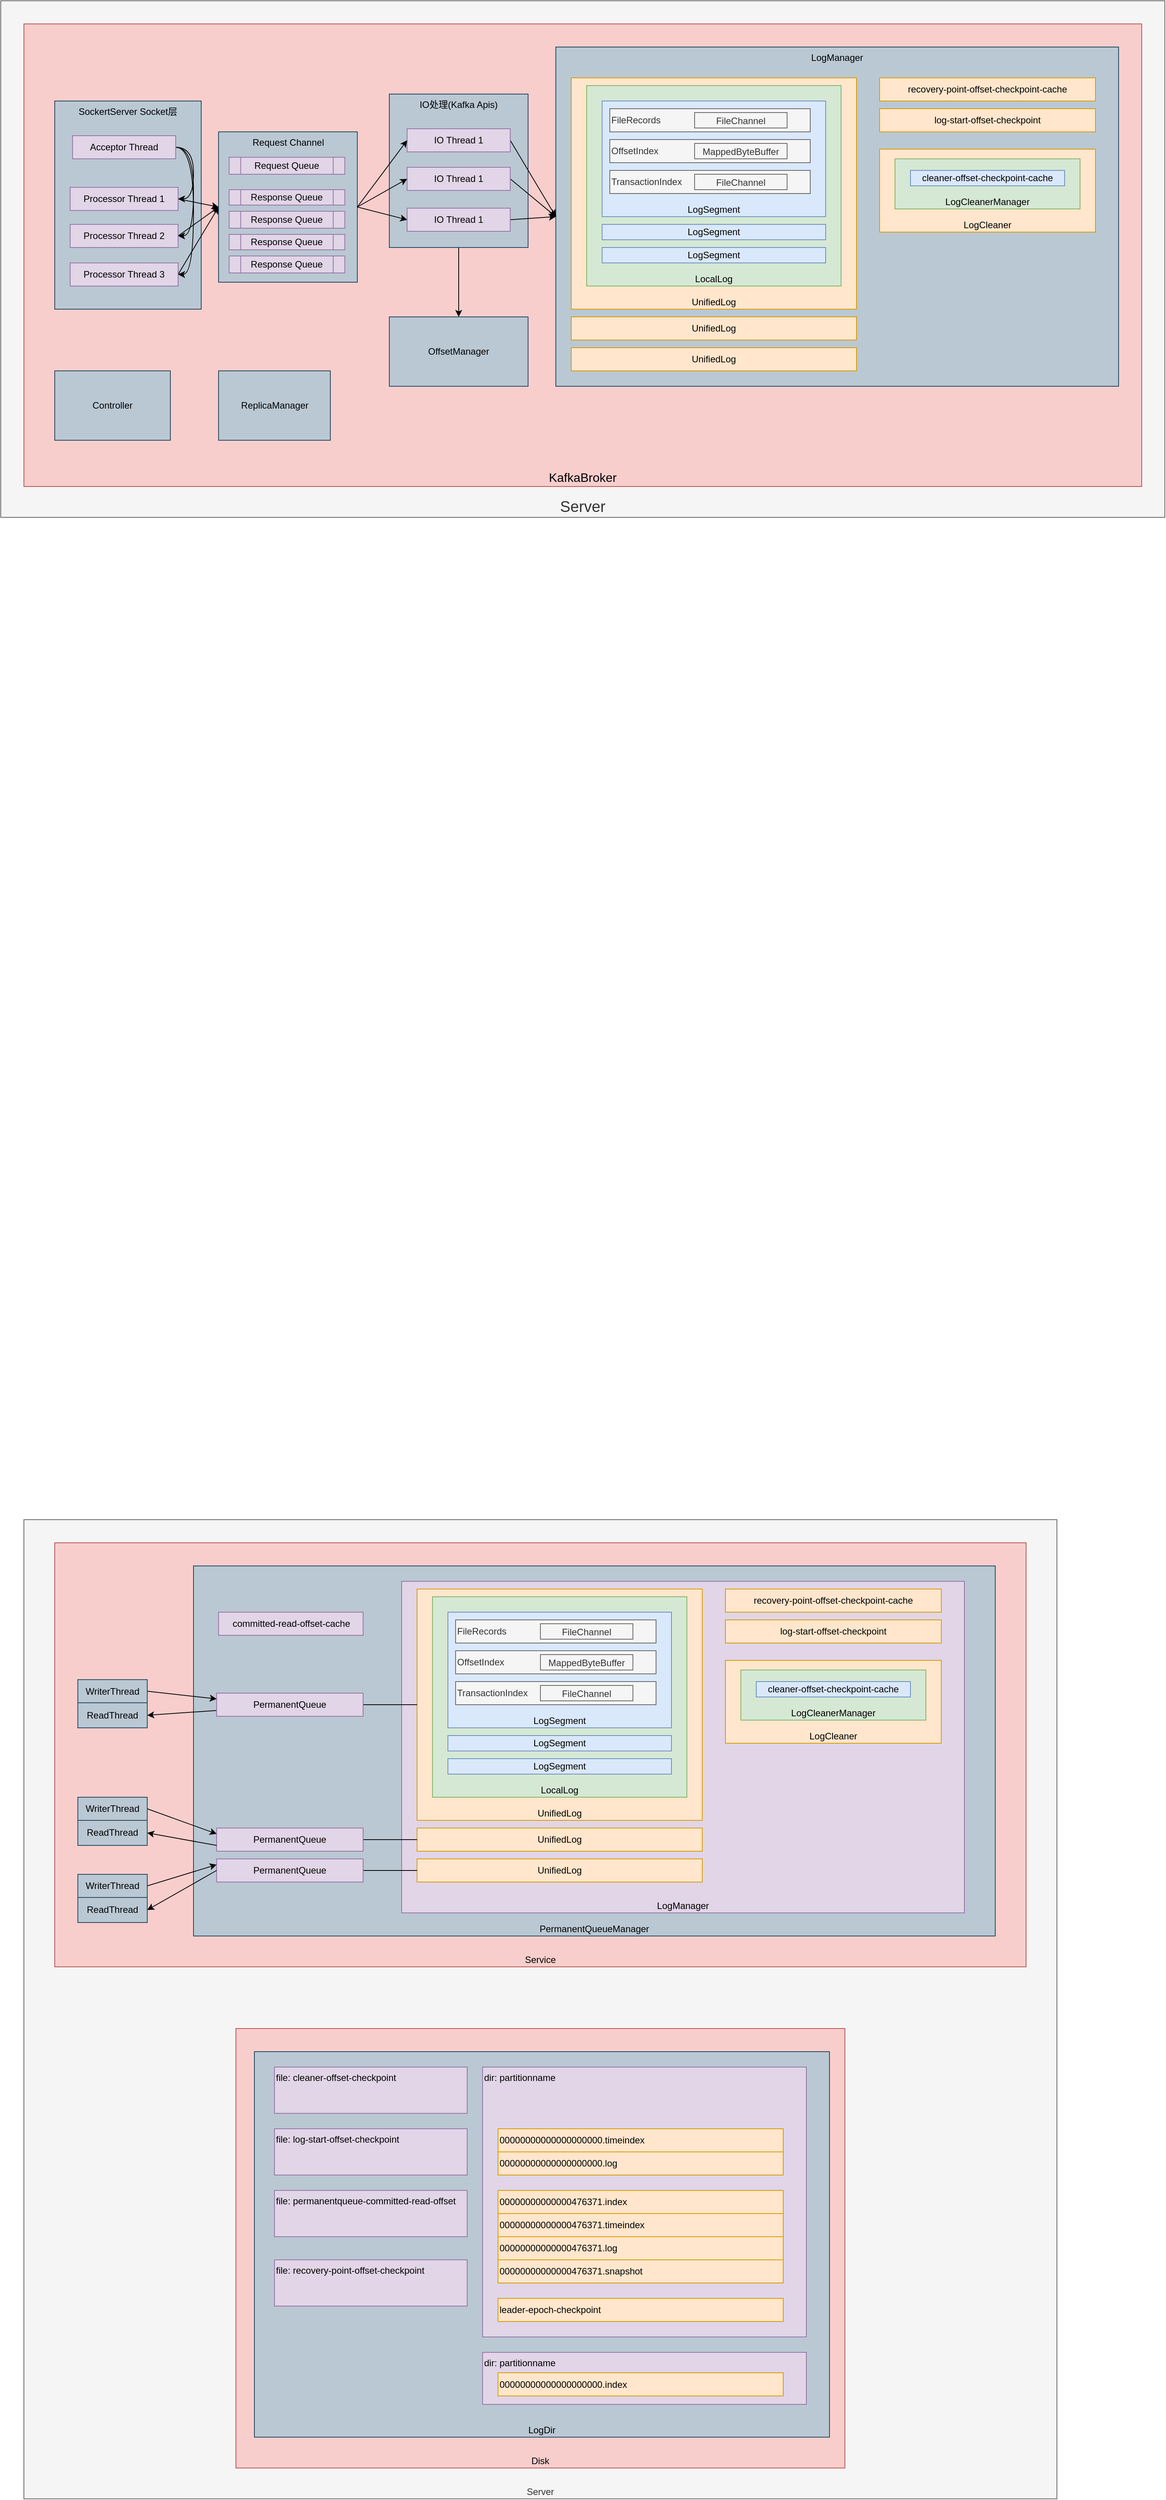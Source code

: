 <mxfile version="20.4.0" type="github">
  <diagram id="ikEMQ3taQZnn_D-MTjAt" name="第 1 页">
    <mxGraphModel dx="2655" dy="3393" grid="1" gridSize="10" guides="1" tooltips="1" connect="1" arrows="1" fold="1" page="1" pageScale="1" pageWidth="827" pageHeight="1169" math="0" shadow="0">
      <root>
        <mxCell id="0" />
        <mxCell id="1" parent="0" />
        <mxCell id="W9ZC-a-q59-rkaMblsp5-1" value="Server" style="rounded=0;whiteSpace=wrap;html=1;verticalAlign=bottom;fillColor=#f5f5f5;fontColor=#333333;strokeColor=#666666;" vertex="1" parent="1">
          <mxGeometry x="-240" y="50" width="1340" height="1270" as="geometry" />
        </mxCell>
        <mxCell id="W9ZC-a-q59-rkaMblsp5-2" value="Service" style="rounded=0;whiteSpace=wrap;html=1;verticalAlign=bottom;fillColor=#f8cecc;strokeColor=#b85450;" vertex="1" parent="1">
          <mxGeometry x="-200" y="80" width="1260" height="550" as="geometry" />
        </mxCell>
        <mxCell id="W9ZC-a-q59-rkaMblsp5-23" value="PermanentQueueManager" style="rounded=0;whiteSpace=wrap;html=1;verticalAlign=bottom;fillColor=#bac8d3;strokeColor=#23445d;" vertex="1" parent="1">
          <mxGeometry x="-20" y="110" width="1040" height="480" as="geometry" />
        </mxCell>
        <mxCell id="W9ZC-a-q59-rkaMblsp5-3" value="LogManager" style="rounded=0;whiteSpace=wrap;html=1;verticalAlign=bottom;fillColor=#e1d5e7;strokeColor=#9673a6;" vertex="1" parent="1">
          <mxGeometry x="250" y="130" width="730" height="430" as="geometry" />
        </mxCell>
        <mxCell id="W9ZC-a-q59-rkaMblsp5-5" value="UnifiedLog" style="rounded=0;whiteSpace=wrap;html=1;verticalAlign=bottom;fillColor=#ffe6cc;strokeColor=#d79b00;" vertex="1" parent="1">
          <mxGeometry x="270" y="140" width="370" height="300" as="geometry" />
        </mxCell>
        <mxCell id="W9ZC-a-q59-rkaMblsp5-6" value="UnifiedLog" style="rounded=0;whiteSpace=wrap;html=1;verticalAlign=middle;fillColor=#ffe6cc;strokeColor=#d79b00;" vertex="1" parent="1">
          <mxGeometry x="270" y="450" width="370" height="30" as="geometry" />
        </mxCell>
        <mxCell id="W9ZC-a-q59-rkaMblsp5-7" value="UnifiedLog" style="rounded=0;whiteSpace=wrap;html=1;verticalAlign=middle;fillColor=#ffe6cc;strokeColor=#d79b00;" vertex="1" parent="1">
          <mxGeometry x="270" y="490" width="370" height="30" as="geometry" />
        </mxCell>
        <mxCell id="W9ZC-a-q59-rkaMblsp5-8" value="LocalLog" style="rounded=0;whiteSpace=wrap;html=1;verticalAlign=bottom;fillColor=#d5e8d4;strokeColor=#82b366;" vertex="1" parent="1">
          <mxGeometry x="290" y="150" width="330" height="260" as="geometry" />
        </mxCell>
        <mxCell id="W9ZC-a-q59-rkaMblsp5-9" value="LogSegment" style="rounded=0;whiteSpace=wrap;html=1;verticalAlign=bottom;fillColor=#dae8fc;strokeColor=#6c8ebf;" vertex="1" parent="1">
          <mxGeometry x="310" y="170" width="290" height="150" as="geometry" />
        </mxCell>
        <mxCell id="W9ZC-a-q59-rkaMblsp5-10" value="LogSegment" style="rounded=0;whiteSpace=wrap;html=1;verticalAlign=middle;fillColor=#dae8fc;strokeColor=#6c8ebf;" vertex="1" parent="1">
          <mxGeometry x="310" y="330" width="290" height="20" as="geometry" />
        </mxCell>
        <mxCell id="W9ZC-a-q59-rkaMblsp5-11" value="FileRecords" style="rounded=0;whiteSpace=wrap;html=1;verticalAlign=middle;align=left;fillColor=#f5f5f5;fontColor=#333333;strokeColor=#666666;" vertex="1" parent="1">
          <mxGeometry x="320" y="180" width="260" height="30" as="geometry" />
        </mxCell>
        <mxCell id="W9ZC-a-q59-rkaMblsp5-12" value="FileChannel" style="rounded=0;whiteSpace=wrap;html=1;verticalAlign=bottom;fillColor=#f5f5f5;fontColor=#333333;strokeColor=#666666;" vertex="1" parent="1">
          <mxGeometry x="430" y="185" width="120" height="20" as="geometry" />
        </mxCell>
        <mxCell id="W9ZC-a-q59-rkaMblsp5-13" value="OffsetIndex" style="rounded=0;whiteSpace=wrap;html=1;verticalAlign=middle;align=left;fillColor=#f5f5f5;fontColor=#333333;strokeColor=#666666;" vertex="1" parent="1">
          <mxGeometry x="320" y="220" width="260" height="30" as="geometry" />
        </mxCell>
        <mxCell id="W9ZC-a-q59-rkaMblsp5-14" value="MappedByteBuffer" style="rounded=0;whiteSpace=wrap;html=1;verticalAlign=bottom;fillColor=#f5f5f5;fontColor=#333333;strokeColor=#666666;" vertex="1" parent="1">
          <mxGeometry x="430" y="225" width="120" height="20" as="geometry" />
        </mxCell>
        <mxCell id="W9ZC-a-q59-rkaMblsp5-15" value="TransactionIndex" style="rounded=0;whiteSpace=wrap;html=1;verticalAlign=middle;align=left;fillColor=#f5f5f5;fontColor=#333333;strokeColor=#666666;" vertex="1" parent="1">
          <mxGeometry x="320" y="260" width="260" height="30" as="geometry" />
        </mxCell>
        <mxCell id="W9ZC-a-q59-rkaMblsp5-16" value="FileChannel" style="rounded=0;whiteSpace=wrap;html=1;verticalAlign=bottom;fillColor=#f5f5f5;fontColor=#333333;strokeColor=#666666;" vertex="1" parent="1">
          <mxGeometry x="430" y="265" width="120" height="20" as="geometry" />
        </mxCell>
        <mxCell id="W9ZC-a-q59-rkaMblsp5-17" value="LogSegment" style="rounded=0;whiteSpace=wrap;html=1;verticalAlign=middle;fillColor=#dae8fc;strokeColor=#6c8ebf;" vertex="1" parent="1">
          <mxGeometry x="310" y="360" width="290" height="20" as="geometry" />
        </mxCell>
        <mxCell id="W9ZC-a-q59-rkaMblsp5-18" value="recovery-point-offset-checkpoint-cache" style="rounded=0;whiteSpace=wrap;html=1;verticalAlign=middle;fillColor=#ffe6cc;strokeColor=#d79b00;" vertex="1" parent="1">
          <mxGeometry x="670" y="140" width="280" height="30" as="geometry" />
        </mxCell>
        <mxCell id="W9ZC-a-q59-rkaMblsp5-19" value="log-start-offset-checkpoint" style="rounded=0;whiteSpace=wrap;html=1;verticalAlign=middle;fillColor=#ffe6cc;strokeColor=#d79b00;" vertex="1" parent="1">
          <mxGeometry x="670" y="180" width="280" height="30" as="geometry" />
        </mxCell>
        <mxCell id="W9ZC-a-q59-rkaMblsp5-20" value="LogCleaner" style="rounded=0;whiteSpace=wrap;html=1;verticalAlign=bottom;fillColor=#ffe6cc;strokeColor=#d79b00;" vertex="1" parent="1">
          <mxGeometry x="670" y="232.5" width="280" height="107.5" as="geometry" />
        </mxCell>
        <mxCell id="W9ZC-a-q59-rkaMblsp5-21" value="LogCleanerManager" style="rounded=0;whiteSpace=wrap;html=1;verticalAlign=bottom;fillColor=#d5e8d4;strokeColor=#82b366;" vertex="1" parent="1">
          <mxGeometry x="690" y="245" width="240" height="65" as="geometry" />
        </mxCell>
        <mxCell id="W9ZC-a-q59-rkaMblsp5-22" value="cleaner-offset-checkpoint-cache" style="rounded=0;whiteSpace=wrap;html=1;verticalAlign=middle;fillColor=#dae8fc;strokeColor=#6c8ebf;" vertex="1" parent="1">
          <mxGeometry x="710" y="260" width="200" height="20" as="geometry" />
        </mxCell>
        <mxCell id="W9ZC-a-q59-rkaMblsp5-24" value="" style="rounded=0;orthogonalLoop=1;jettySize=auto;html=1;fontColor=#000000;entryX=0;entryY=0.5;entryDx=0;entryDy=0;endArrow=none;endFill=0;exitX=1;exitY=0.5;exitDx=0;exitDy=0;" edge="1" parent="1" source="W9ZC-a-q59-rkaMblsp5-25" target="W9ZC-a-q59-rkaMblsp5-5">
          <mxGeometry relative="1" as="geometry" />
        </mxCell>
        <mxCell id="W9ZC-a-q59-rkaMblsp5-34" style="edgeStyle=none;rounded=0;orthogonalLoop=1;jettySize=auto;html=1;exitX=0;exitY=0.75;exitDx=0;exitDy=0;entryX=1;entryY=0.5;entryDx=0;entryDy=0;" edge="1" parent="1" source="W9ZC-a-q59-rkaMblsp5-25" target="W9ZC-a-q59-rkaMblsp5-31">
          <mxGeometry relative="1" as="geometry" />
        </mxCell>
        <mxCell id="W9ZC-a-q59-rkaMblsp5-25" value="PermanentQueue" style="rounded=0;whiteSpace=wrap;html=1;verticalAlign=middle;fillColor=#e1d5e7;strokeColor=#9673a6;" vertex="1" parent="1">
          <mxGeometry x="10" y="275" width="190" height="30" as="geometry" />
        </mxCell>
        <mxCell id="W9ZC-a-q59-rkaMblsp5-26" value="committed-read-offset-cache" style="rounded=0;whiteSpace=wrap;html=1;verticalAlign=middle;fillColor=#e1d5e7;strokeColor=#9673a6;" vertex="1" parent="1">
          <mxGeometry x="12.5" y="170" width="187.5" height="30" as="geometry" />
        </mxCell>
        <mxCell id="W9ZC-a-q59-rkaMblsp5-27" value="" style="rounded=0;orthogonalLoop=1;jettySize=auto;html=1;fontColor=#000000;entryX=0;entryY=0.5;entryDx=0;entryDy=0;exitX=1;exitY=0.5;exitDx=0;exitDy=0;endArrow=none;endFill=0;" edge="1" parent="1" source="W9ZC-a-q59-rkaMblsp5-28" target="W9ZC-a-q59-rkaMblsp5-6">
          <mxGeometry relative="1" as="geometry" />
        </mxCell>
        <mxCell id="W9ZC-a-q59-rkaMblsp5-28" value="PermanentQueue" style="rounded=0;whiteSpace=wrap;html=1;verticalAlign=middle;fillColor=#e1d5e7;strokeColor=#9673a6;" vertex="1" parent="1">
          <mxGeometry x="10" y="450" width="190" height="30" as="geometry" />
        </mxCell>
        <mxCell id="W9ZC-a-q59-rkaMblsp5-29" value="" style="rounded=0;orthogonalLoop=1;jettySize=auto;html=1;fontColor=#000000;entryX=0;entryY=0.5;entryDx=0;entryDy=0;exitX=1;exitY=0.5;exitDx=0;exitDy=0;endArrow=none;endFill=0;" edge="1" parent="1" source="W9ZC-a-q59-rkaMblsp5-30" target="W9ZC-a-q59-rkaMblsp5-7">
          <mxGeometry relative="1" as="geometry" />
        </mxCell>
        <mxCell id="W9ZC-a-q59-rkaMblsp5-30" value="PermanentQueue" style="rounded=0;whiteSpace=wrap;html=1;verticalAlign=middle;fillColor=#e1d5e7;strokeColor=#9673a6;" vertex="1" parent="1">
          <mxGeometry x="10" y="490" width="190" height="30" as="geometry" />
        </mxCell>
        <mxCell id="W9ZC-a-q59-rkaMblsp5-31" value="ReadThread" style="rounded=0;whiteSpace=wrap;html=1;verticalAlign=middle;fillColor=#bac8d3;strokeColor=#23445d;" vertex="1" parent="1">
          <mxGeometry x="-170" y="287.5" width="90" height="32.5" as="geometry" />
        </mxCell>
        <mxCell id="W9ZC-a-q59-rkaMblsp5-33" style="rounded=0;orthogonalLoop=1;jettySize=auto;html=1;exitX=1;exitY=0.5;exitDx=0;exitDy=0;entryX=0;entryY=0.25;entryDx=0;entryDy=0;" edge="1" parent="1" source="W9ZC-a-q59-rkaMblsp5-32" target="W9ZC-a-q59-rkaMblsp5-25">
          <mxGeometry relative="1" as="geometry" />
        </mxCell>
        <mxCell id="W9ZC-a-q59-rkaMblsp5-32" value="WriterThread" style="rounded=0;whiteSpace=wrap;html=1;verticalAlign=middle;fillColor=#bac8d3;strokeColor=#23445d;" vertex="1" parent="1">
          <mxGeometry x="-170" y="257.5" width="90" height="30" as="geometry" />
        </mxCell>
        <mxCell id="W9ZC-a-q59-rkaMblsp5-35" style="edgeStyle=none;rounded=0;orthogonalLoop=1;jettySize=auto;html=1;exitX=0;exitY=0.75;exitDx=0;exitDy=0;entryX=1;entryY=0.5;entryDx=0;entryDy=0;" edge="1" parent="1" target="W9ZC-a-q59-rkaMblsp5-36" source="W9ZC-a-q59-rkaMblsp5-28">
          <mxGeometry relative="1" as="geometry">
            <mxPoint x="10" y="447.5" as="sourcePoint" />
          </mxGeometry>
        </mxCell>
        <mxCell id="W9ZC-a-q59-rkaMblsp5-36" value="ReadThread" style="rounded=0;whiteSpace=wrap;html=1;verticalAlign=middle;fillColor=#bac8d3;strokeColor=#23445d;" vertex="1" parent="1">
          <mxGeometry x="-170" y="440" width="90" height="32.5" as="geometry" />
        </mxCell>
        <mxCell id="W9ZC-a-q59-rkaMblsp5-37" style="rounded=0;orthogonalLoop=1;jettySize=auto;html=1;exitX=1;exitY=0.5;exitDx=0;exitDy=0;entryX=0;entryY=0.25;entryDx=0;entryDy=0;" edge="1" parent="1" source="W9ZC-a-q59-rkaMblsp5-38" target="W9ZC-a-q59-rkaMblsp5-28">
          <mxGeometry relative="1" as="geometry">
            <mxPoint x="10" y="432.5" as="targetPoint" />
          </mxGeometry>
        </mxCell>
        <mxCell id="W9ZC-a-q59-rkaMblsp5-38" value="WriterThread" style="rounded=0;whiteSpace=wrap;html=1;verticalAlign=middle;fillColor=#bac8d3;strokeColor=#23445d;" vertex="1" parent="1">
          <mxGeometry x="-170" y="410" width="90" height="30" as="geometry" />
        </mxCell>
        <mxCell id="W9ZC-a-q59-rkaMblsp5-39" style="edgeStyle=none;rounded=0;orthogonalLoop=1;jettySize=auto;html=1;exitX=0;exitY=0.5;exitDx=0;exitDy=0;entryX=1;entryY=0.5;entryDx=0;entryDy=0;" edge="1" parent="1" target="W9ZC-a-q59-rkaMblsp5-40" source="W9ZC-a-q59-rkaMblsp5-30">
          <mxGeometry relative="1" as="geometry">
            <mxPoint x="10" y="572.5" as="sourcePoint" />
          </mxGeometry>
        </mxCell>
        <mxCell id="W9ZC-a-q59-rkaMblsp5-40" value="ReadThread" style="rounded=0;whiteSpace=wrap;html=1;verticalAlign=middle;fillColor=#bac8d3;strokeColor=#23445d;" vertex="1" parent="1">
          <mxGeometry x="-170" y="540" width="90" height="32.5" as="geometry" />
        </mxCell>
        <mxCell id="W9ZC-a-q59-rkaMblsp5-41" style="rounded=0;orthogonalLoop=1;jettySize=auto;html=1;exitX=1;exitY=0.5;exitDx=0;exitDy=0;entryX=0;entryY=0.25;entryDx=0;entryDy=0;" edge="1" parent="1" source="W9ZC-a-q59-rkaMblsp5-42" target="W9ZC-a-q59-rkaMblsp5-30">
          <mxGeometry relative="1" as="geometry">
            <mxPoint x="10" y="557.5" as="targetPoint" />
          </mxGeometry>
        </mxCell>
        <mxCell id="W9ZC-a-q59-rkaMblsp5-42" value="WriterThread" style="rounded=0;whiteSpace=wrap;html=1;verticalAlign=middle;fillColor=#bac8d3;strokeColor=#23445d;" vertex="1" parent="1">
          <mxGeometry x="-170" y="510" width="90" height="30" as="geometry" />
        </mxCell>
        <mxCell id="W9ZC-a-q59-rkaMblsp5-43" value="Disk" style="rounded=0;whiteSpace=wrap;html=1;verticalAlign=bottom;fillColor=#f8cecc;strokeColor=#b85450;" vertex="1" parent="1">
          <mxGeometry x="35" y="710" width="790" height="570" as="geometry" />
        </mxCell>
        <mxCell id="W9ZC-a-q59-rkaMblsp5-44" value="LogDir" style="rounded=0;whiteSpace=wrap;html=1;verticalAlign=bottom;fillColor=#bac8d3;strokeColor=#23445d;" vertex="1" parent="1">
          <mxGeometry x="59" y="740" width="746" height="500" as="geometry" />
        </mxCell>
        <mxCell id="W9ZC-a-q59-rkaMblsp5-45" value="file: cleaner-offset-checkpoint" style="rounded=0;whiteSpace=wrap;html=1;verticalAlign=top;fillColor=#e1d5e7;strokeColor=#9673a6;align=left;" vertex="1" parent="1">
          <mxGeometry x="85" y="760" width="250" height="60" as="geometry" />
        </mxCell>
        <mxCell id="W9ZC-a-q59-rkaMblsp5-46" value="file: log-start-offset-checkpoint" style="rounded=0;whiteSpace=wrap;html=1;verticalAlign=top;fillColor=#e1d5e7;strokeColor=#9673a6;align=left;" vertex="1" parent="1">
          <mxGeometry x="85" y="840" width="250" height="60" as="geometry" />
        </mxCell>
        <mxCell id="W9ZC-a-q59-rkaMblsp5-47" value="file: permanentqueue-committed-read-offset" style="rounded=0;whiteSpace=wrap;html=1;verticalAlign=top;fillColor=#e1d5e7;strokeColor=#9673a6;align=left;" vertex="1" parent="1">
          <mxGeometry x="85" y="920" width="250" height="60" as="geometry" />
        </mxCell>
        <mxCell id="W9ZC-a-q59-rkaMblsp5-48" value="file: recovery-point-offset-checkpoint" style="rounded=0;whiteSpace=wrap;html=1;verticalAlign=top;fillColor=#e1d5e7;strokeColor=#9673a6;align=left;" vertex="1" parent="1">
          <mxGeometry x="85" y="1010" width="250" height="60" as="geometry" />
        </mxCell>
        <mxCell id="W9ZC-a-q59-rkaMblsp5-49" value="dir: partitionname" style="rounded=0;whiteSpace=wrap;html=1;verticalAlign=top;fillColor=#e1d5e7;strokeColor=#9673a6;align=left;" vertex="1" parent="1">
          <mxGeometry x="355" y="760" width="420" height="350" as="geometry" />
        </mxCell>
        <mxCell id="W9ZC-a-q59-rkaMblsp5-51" value="00000000000000000000.timeindex" style="rounded=0;whiteSpace=wrap;html=1;verticalAlign=middle;fillColor=#ffe6cc;strokeColor=#d79b00;align=left;" vertex="1" parent="1">
          <mxGeometry x="375" y="840" width="370" height="30" as="geometry" />
        </mxCell>
        <mxCell id="W9ZC-a-q59-rkaMblsp5-52" value="00000000000000000000.log" style="rounded=0;whiteSpace=wrap;html=1;verticalAlign=middle;fillColor=#ffe6cc;strokeColor=#d79b00;align=left;" vertex="1" parent="1">
          <mxGeometry x="375" y="870" width="370" height="30" as="geometry" />
        </mxCell>
        <mxCell id="W9ZC-a-q59-rkaMblsp5-53" value="00000000000000476371.index" style="rounded=0;whiteSpace=wrap;html=1;verticalAlign=middle;fillColor=#ffe6cc;strokeColor=#d79b00;align=left;" vertex="1" parent="1">
          <mxGeometry x="375" y="920" width="370" height="30" as="geometry" />
        </mxCell>
        <mxCell id="W9ZC-a-q59-rkaMblsp5-54" value="00000000000000476371.timeindex" style="rounded=0;whiteSpace=wrap;html=1;verticalAlign=middle;fillColor=#ffe6cc;strokeColor=#d79b00;align=left;" vertex="1" parent="1">
          <mxGeometry x="375" y="950" width="370" height="30" as="geometry" />
        </mxCell>
        <mxCell id="W9ZC-a-q59-rkaMblsp5-55" value="00000000000000476371.log" style="rounded=0;whiteSpace=wrap;html=1;verticalAlign=middle;fillColor=#ffe6cc;strokeColor=#d79b00;align=left;" vertex="1" parent="1">
          <mxGeometry x="375" y="980" width="370" height="30" as="geometry" />
        </mxCell>
        <mxCell id="W9ZC-a-q59-rkaMblsp5-56" value="00000000000000476371.snapshot" style="rounded=0;whiteSpace=wrap;html=1;verticalAlign=middle;fillColor=#ffe6cc;strokeColor=#d79b00;align=left;" vertex="1" parent="1">
          <mxGeometry x="375" y="1010" width="370" height="30" as="geometry" />
        </mxCell>
        <mxCell id="W9ZC-a-q59-rkaMblsp5-57" value="dir: partitionname" style="rounded=0;whiteSpace=wrap;html=1;verticalAlign=top;fillColor=#e1d5e7;strokeColor=#9673a6;align=left;" vertex="1" parent="1">
          <mxGeometry x="355" y="1130" width="420" height="67.5" as="geometry" />
        </mxCell>
        <mxCell id="W9ZC-a-q59-rkaMblsp5-50" value="00000000000000000000.index" style="rounded=0;whiteSpace=wrap;html=1;verticalAlign=middle;fillColor=#ffe6cc;strokeColor=#d79b00;align=left;" vertex="1" parent="1">
          <mxGeometry x="375" y="1156.5" width="370" height="30" as="geometry" />
        </mxCell>
        <mxCell id="W9ZC-a-q59-rkaMblsp5-58" value="leader-epoch-checkpoint" style="rounded=0;whiteSpace=wrap;html=1;verticalAlign=middle;fillColor=#ffe6cc;strokeColor=#d79b00;align=left;" vertex="1" parent="1">
          <mxGeometry x="375" y="1060" width="370" height="30" as="geometry" />
        </mxCell>
        <mxCell id="W9ZC-a-q59-rkaMblsp5-59" value="Server" style="rounded=0;whiteSpace=wrap;html=1;verticalAlign=bottom;fillColor=#f5f5f5;fontColor=#333333;strokeColor=#666666;fontSize=20;" vertex="1" parent="1">
          <mxGeometry x="-270" y="-1920" width="1510" height="670" as="geometry" />
        </mxCell>
        <mxCell id="W9ZC-a-q59-rkaMblsp5-60" value="KafkaBroker" style="rounded=0;whiteSpace=wrap;html=1;verticalAlign=bottom;fillColor=#f8cecc;strokeColor=#b85450;fontSize=16;" vertex="1" parent="1">
          <mxGeometry x="-240" y="-1890" width="1450" height="600" as="geometry" />
        </mxCell>
        <mxCell id="W9ZC-a-q59-rkaMblsp5-62" value="LogManager" style="rounded=0;whiteSpace=wrap;html=1;verticalAlign=top;fillColor=#bac8d3;strokeColor=#23445d;" vertex="1" parent="1">
          <mxGeometry x="450" y="-1860" width="730" height="440" as="geometry" />
        </mxCell>
        <mxCell id="W9ZC-a-q59-rkaMblsp5-63" value="UnifiedLog" style="rounded=0;whiteSpace=wrap;html=1;verticalAlign=bottom;fillColor=#ffe6cc;strokeColor=#d79b00;" vertex="1" parent="1">
          <mxGeometry x="470" y="-1820" width="370" height="300" as="geometry" />
        </mxCell>
        <mxCell id="W9ZC-a-q59-rkaMblsp5-64" value="UnifiedLog" style="rounded=0;whiteSpace=wrap;html=1;verticalAlign=middle;fillColor=#ffe6cc;strokeColor=#d79b00;" vertex="1" parent="1">
          <mxGeometry x="470" y="-1510" width="370" height="30" as="geometry" />
        </mxCell>
        <mxCell id="W9ZC-a-q59-rkaMblsp5-65" value="UnifiedLog" style="rounded=0;whiteSpace=wrap;html=1;verticalAlign=middle;fillColor=#ffe6cc;strokeColor=#d79b00;" vertex="1" parent="1">
          <mxGeometry x="470" y="-1470" width="370" height="30" as="geometry" />
        </mxCell>
        <mxCell id="W9ZC-a-q59-rkaMblsp5-66" value="LocalLog" style="rounded=0;whiteSpace=wrap;html=1;verticalAlign=bottom;fillColor=#d5e8d4;strokeColor=#82b366;" vertex="1" parent="1">
          <mxGeometry x="490" y="-1810" width="330" height="260" as="geometry" />
        </mxCell>
        <mxCell id="W9ZC-a-q59-rkaMblsp5-67" value="LogSegment" style="rounded=0;whiteSpace=wrap;html=1;verticalAlign=bottom;fillColor=#dae8fc;strokeColor=#6c8ebf;" vertex="1" parent="1">
          <mxGeometry x="510" y="-1790" width="290" height="150" as="geometry" />
        </mxCell>
        <mxCell id="W9ZC-a-q59-rkaMblsp5-68" value="LogSegment" style="rounded=0;whiteSpace=wrap;html=1;verticalAlign=middle;fillColor=#dae8fc;strokeColor=#6c8ebf;" vertex="1" parent="1">
          <mxGeometry x="510" y="-1630" width="290" height="20" as="geometry" />
        </mxCell>
        <mxCell id="W9ZC-a-q59-rkaMblsp5-69" value="FileRecords" style="rounded=0;whiteSpace=wrap;html=1;verticalAlign=middle;align=left;fillColor=#f5f5f5;fontColor=#333333;strokeColor=#666666;" vertex="1" parent="1">
          <mxGeometry x="520" y="-1780" width="260" height="30" as="geometry" />
        </mxCell>
        <mxCell id="W9ZC-a-q59-rkaMblsp5-70" value="FileChannel" style="rounded=0;whiteSpace=wrap;html=1;verticalAlign=bottom;fillColor=#f5f5f5;fontColor=#333333;strokeColor=#666666;" vertex="1" parent="1">
          <mxGeometry x="630" y="-1775" width="120" height="20" as="geometry" />
        </mxCell>
        <mxCell id="W9ZC-a-q59-rkaMblsp5-71" value="OffsetIndex" style="rounded=0;whiteSpace=wrap;html=1;verticalAlign=middle;align=left;fillColor=#f5f5f5;fontColor=#333333;strokeColor=#666666;" vertex="1" parent="1">
          <mxGeometry x="520" y="-1740" width="260" height="30" as="geometry" />
        </mxCell>
        <mxCell id="W9ZC-a-q59-rkaMblsp5-72" value="MappedByteBuffer" style="rounded=0;whiteSpace=wrap;html=1;verticalAlign=bottom;fillColor=#f5f5f5;fontColor=#333333;strokeColor=#666666;" vertex="1" parent="1">
          <mxGeometry x="630" y="-1735" width="120" height="20" as="geometry" />
        </mxCell>
        <mxCell id="W9ZC-a-q59-rkaMblsp5-73" value="TransactionIndex" style="rounded=0;whiteSpace=wrap;html=1;verticalAlign=middle;align=left;fillColor=#f5f5f5;fontColor=#333333;strokeColor=#666666;" vertex="1" parent="1">
          <mxGeometry x="520" y="-1700" width="260" height="30" as="geometry" />
        </mxCell>
        <mxCell id="W9ZC-a-q59-rkaMblsp5-74" value="FileChannel" style="rounded=0;whiteSpace=wrap;html=1;verticalAlign=bottom;fillColor=#f5f5f5;fontColor=#333333;strokeColor=#666666;" vertex="1" parent="1">
          <mxGeometry x="630" y="-1695" width="120" height="20" as="geometry" />
        </mxCell>
        <mxCell id="W9ZC-a-q59-rkaMblsp5-75" value="LogSegment" style="rounded=0;whiteSpace=wrap;html=1;verticalAlign=middle;fillColor=#dae8fc;strokeColor=#6c8ebf;" vertex="1" parent="1">
          <mxGeometry x="510" y="-1600" width="290" height="20" as="geometry" />
        </mxCell>
        <mxCell id="W9ZC-a-q59-rkaMblsp5-76" value="recovery-point-offset-checkpoint-cache" style="rounded=0;whiteSpace=wrap;html=1;verticalAlign=middle;fillColor=#ffe6cc;strokeColor=#d79b00;" vertex="1" parent="1">
          <mxGeometry x="870" y="-1820" width="280" height="30" as="geometry" />
        </mxCell>
        <mxCell id="W9ZC-a-q59-rkaMblsp5-77" value="log-start-offset-checkpoint" style="rounded=0;whiteSpace=wrap;html=1;verticalAlign=middle;fillColor=#ffe6cc;strokeColor=#d79b00;" vertex="1" parent="1">
          <mxGeometry x="870" y="-1780" width="280" height="30" as="geometry" />
        </mxCell>
        <mxCell id="W9ZC-a-q59-rkaMblsp5-78" value="LogCleaner" style="rounded=0;whiteSpace=wrap;html=1;verticalAlign=bottom;fillColor=#ffe6cc;strokeColor=#d79b00;" vertex="1" parent="1">
          <mxGeometry x="870" y="-1727.5" width="280" height="107.5" as="geometry" />
        </mxCell>
        <mxCell id="W9ZC-a-q59-rkaMblsp5-79" value="LogCleanerManager" style="rounded=0;whiteSpace=wrap;html=1;verticalAlign=bottom;fillColor=#d5e8d4;strokeColor=#82b366;" vertex="1" parent="1">
          <mxGeometry x="890" y="-1715" width="240" height="65" as="geometry" />
        </mxCell>
        <mxCell id="W9ZC-a-q59-rkaMblsp5-80" value="cleaner-offset-checkpoint-cache" style="rounded=0;whiteSpace=wrap;html=1;verticalAlign=middle;fillColor=#dae8fc;strokeColor=#6c8ebf;" vertex="1" parent="1">
          <mxGeometry x="910" y="-1700" width="200" height="20" as="geometry" />
        </mxCell>
        <mxCell id="W9ZC-a-q59-rkaMblsp5-117" value="SockertServer Socket层" style="rounded=0;whiteSpace=wrap;html=1;verticalAlign=top;fillColor=#bac8d3;strokeColor=#23445d;" vertex="1" parent="1">
          <mxGeometry x="-200" y="-1790" width="190" height="270" as="geometry" />
        </mxCell>
        <mxCell id="W9ZC-a-q59-rkaMblsp5-127" style="edgeStyle=orthogonalEdgeStyle;rounded=0;orthogonalLoop=1;jettySize=auto;html=1;exitX=1;exitY=0.5;exitDx=0;exitDy=0;entryX=1;entryY=0.5;entryDx=0;entryDy=0;curved=1;" edge="1" parent="1" source="W9ZC-a-q59-rkaMblsp5-118" target="W9ZC-a-q59-rkaMblsp5-119">
          <mxGeometry relative="1" as="geometry" />
        </mxCell>
        <mxCell id="W9ZC-a-q59-rkaMblsp5-128" style="edgeStyle=orthogonalEdgeStyle;curved=1;rounded=0;orthogonalLoop=1;jettySize=auto;html=1;exitX=1;exitY=0.5;exitDx=0;exitDy=0;entryX=1;entryY=0.5;entryDx=0;entryDy=0;" edge="1" parent="1" source="W9ZC-a-q59-rkaMblsp5-118" target="W9ZC-a-q59-rkaMblsp5-120">
          <mxGeometry relative="1" as="geometry" />
        </mxCell>
        <mxCell id="W9ZC-a-q59-rkaMblsp5-129" style="edgeStyle=orthogonalEdgeStyle;curved=1;rounded=0;orthogonalLoop=1;jettySize=auto;html=1;exitX=1;exitY=0.5;exitDx=0;exitDy=0;entryX=1;entryY=0.5;entryDx=0;entryDy=0;" edge="1" parent="1" source="W9ZC-a-q59-rkaMblsp5-118" target="W9ZC-a-q59-rkaMblsp5-121">
          <mxGeometry relative="1" as="geometry" />
        </mxCell>
        <mxCell id="W9ZC-a-q59-rkaMblsp5-118" value="Acceptor Thread" style="rounded=0;whiteSpace=wrap;html=1;verticalAlign=middle;fillColor=#e1d5e7;strokeColor=#9673a6;" vertex="1" parent="1">
          <mxGeometry x="-176.87" y="-1745" width="133.75" height="30" as="geometry" />
        </mxCell>
        <mxCell id="W9ZC-a-q59-rkaMblsp5-130" style="rounded=0;orthogonalLoop=1;jettySize=auto;html=1;exitX=1;exitY=0.5;exitDx=0;exitDy=0;entryX=0;entryY=0.5;entryDx=0;entryDy=0;" edge="1" parent="1" source="W9ZC-a-q59-rkaMblsp5-119" target="W9ZC-a-q59-rkaMblsp5-122">
          <mxGeometry relative="1" as="geometry" />
        </mxCell>
        <mxCell id="W9ZC-a-q59-rkaMblsp5-119" value="Processor Thread 1" style="rounded=0;whiteSpace=wrap;html=1;verticalAlign=middle;fillColor=#e1d5e7;strokeColor=#9673a6;" vertex="1" parent="1">
          <mxGeometry x="-180" y="-1678" width="140" height="30" as="geometry" />
        </mxCell>
        <mxCell id="W9ZC-a-q59-rkaMblsp5-132" style="edgeStyle=none;rounded=0;orthogonalLoop=1;jettySize=auto;html=1;exitX=1;exitY=0.5;exitDx=0;exitDy=0;entryX=0;entryY=0.5;entryDx=0;entryDy=0;" edge="1" parent="1" source="W9ZC-a-q59-rkaMblsp5-120" target="W9ZC-a-q59-rkaMblsp5-122">
          <mxGeometry relative="1" as="geometry" />
        </mxCell>
        <mxCell id="W9ZC-a-q59-rkaMblsp5-120" value="Processor Thread 2" style="rounded=0;whiteSpace=wrap;html=1;verticalAlign=middle;fillColor=#e1d5e7;strokeColor=#9673a6;" vertex="1" parent="1">
          <mxGeometry x="-180" y="-1630" width="140" height="30" as="geometry" />
        </mxCell>
        <mxCell id="W9ZC-a-q59-rkaMblsp5-133" style="edgeStyle=none;rounded=0;orthogonalLoop=1;jettySize=auto;html=1;exitX=1;exitY=0.5;exitDx=0;exitDy=0;entryX=0;entryY=0.5;entryDx=0;entryDy=0;" edge="1" parent="1" source="W9ZC-a-q59-rkaMblsp5-121" target="W9ZC-a-q59-rkaMblsp5-122">
          <mxGeometry relative="1" as="geometry" />
        </mxCell>
        <mxCell id="W9ZC-a-q59-rkaMblsp5-121" value="Processor Thread 3" style="rounded=0;whiteSpace=wrap;html=1;verticalAlign=middle;fillColor=#e1d5e7;strokeColor=#9673a6;" vertex="1" parent="1">
          <mxGeometry x="-180" y="-1580" width="140" height="30" as="geometry" />
        </mxCell>
        <mxCell id="W9ZC-a-q59-rkaMblsp5-122" value="Request Channel" style="rounded=0;whiteSpace=wrap;html=1;verticalAlign=top;fillColor=#bac8d3;strokeColor=#23445d;" vertex="1" parent="1">
          <mxGeometry x="12.5" y="-1750" width="180" height="195" as="geometry" />
        </mxCell>
        <mxCell id="W9ZC-a-q59-rkaMblsp5-125" value="Request Queue" style="shape=process;whiteSpace=wrap;html=1;backgroundOutline=1;fillColor=#e1d5e7;strokeColor=#9673a6;" vertex="1" parent="1">
          <mxGeometry x="26.25" y="-1717" width="150" height="22" as="geometry" />
        </mxCell>
        <mxCell id="W9ZC-a-q59-rkaMblsp5-126" value="Response Queue" style="shape=process;whiteSpace=wrap;html=1;backgroundOutline=1;fillColor=#e1d5e7;strokeColor=#9673a6;" vertex="1" parent="1">
          <mxGeometry x="26.25" y="-1675" width="150" height="20" as="geometry" />
        </mxCell>
        <mxCell id="W9ZC-a-q59-rkaMblsp5-159" value="" style="edgeStyle=none;rounded=0;orthogonalLoop=1;jettySize=auto;html=1;fontSize=16;" edge="1" parent="1" source="W9ZC-a-q59-rkaMblsp5-134" target="W9ZC-a-q59-rkaMblsp5-158">
          <mxGeometry relative="1" as="geometry" />
        </mxCell>
        <mxCell id="W9ZC-a-q59-rkaMblsp5-134" value="IO处理(Kafka Apis)" style="rounded=0;whiteSpace=wrap;html=1;verticalAlign=top;fillColor=#bac8d3;strokeColor=#23445d;" vertex="1" parent="1">
          <mxGeometry x="234" y="-1799" width="180" height="199" as="geometry" />
        </mxCell>
        <mxCell id="W9ZC-a-q59-rkaMblsp5-147" style="edgeStyle=none;rounded=0;orthogonalLoop=1;jettySize=auto;html=1;exitX=1;exitY=0.5;exitDx=0;exitDy=0;entryX=0;entryY=0.5;entryDx=0;entryDy=0;" edge="1" parent="1" source="W9ZC-a-q59-rkaMblsp5-138" target="W9ZC-a-q59-rkaMblsp5-62">
          <mxGeometry relative="1" as="geometry" />
        </mxCell>
        <mxCell id="W9ZC-a-q59-rkaMblsp5-138" value="IO Thread 1" style="rounded=0;whiteSpace=wrap;html=1;verticalAlign=middle;fillColor=#e1d5e7;strokeColor=#9673a6;" vertex="1" parent="1">
          <mxGeometry x="257.13" y="-1754" width="133.75" height="30" as="geometry" />
        </mxCell>
        <mxCell id="W9ZC-a-q59-rkaMblsp5-148" style="edgeStyle=none;rounded=0;orthogonalLoop=1;jettySize=auto;html=1;exitX=1;exitY=0.5;exitDx=0;exitDy=0;entryX=0;entryY=0.5;entryDx=0;entryDy=0;" edge="1" parent="1" source="W9ZC-a-q59-rkaMblsp5-142" target="W9ZC-a-q59-rkaMblsp5-62">
          <mxGeometry relative="1" as="geometry" />
        </mxCell>
        <mxCell id="W9ZC-a-q59-rkaMblsp5-142" value="IO Thread 1" style="rounded=0;whiteSpace=wrap;html=1;verticalAlign=middle;fillColor=#e1d5e7;strokeColor=#9673a6;" vertex="1" parent="1">
          <mxGeometry x="257.12" y="-1704" width="133.75" height="30" as="geometry" />
        </mxCell>
        <mxCell id="W9ZC-a-q59-rkaMblsp5-149" style="edgeStyle=none;rounded=0;orthogonalLoop=1;jettySize=auto;html=1;exitX=1;exitY=0.5;exitDx=0;exitDy=0;entryX=0;entryY=0.5;entryDx=0;entryDy=0;" edge="1" parent="1" source="W9ZC-a-q59-rkaMblsp5-143" target="W9ZC-a-q59-rkaMblsp5-62">
          <mxGeometry relative="1" as="geometry" />
        </mxCell>
        <mxCell id="W9ZC-a-q59-rkaMblsp5-143" value="IO Thread 1" style="rounded=0;whiteSpace=wrap;html=1;verticalAlign=middle;fillColor=#e1d5e7;strokeColor=#9673a6;" vertex="1" parent="1">
          <mxGeometry x="257.12" y="-1651" width="133.75" height="30" as="geometry" />
        </mxCell>
        <mxCell id="W9ZC-a-q59-rkaMblsp5-144" style="edgeStyle=none;rounded=0;orthogonalLoop=1;jettySize=auto;html=1;exitX=1;exitY=0.5;exitDx=0;exitDy=0;entryX=0;entryY=0.5;entryDx=0;entryDy=0;" edge="1" parent="1" source="W9ZC-a-q59-rkaMblsp5-122" target="W9ZC-a-q59-rkaMblsp5-138">
          <mxGeometry relative="1" as="geometry" />
        </mxCell>
        <mxCell id="W9ZC-a-q59-rkaMblsp5-145" style="edgeStyle=none;rounded=0;orthogonalLoop=1;jettySize=auto;html=1;exitX=1;exitY=0.5;exitDx=0;exitDy=0;entryX=0;entryY=0.5;entryDx=0;entryDy=0;" edge="1" parent="1" source="W9ZC-a-q59-rkaMblsp5-122" target="W9ZC-a-q59-rkaMblsp5-142">
          <mxGeometry relative="1" as="geometry" />
        </mxCell>
        <mxCell id="W9ZC-a-q59-rkaMblsp5-146" style="edgeStyle=none;rounded=0;orthogonalLoop=1;jettySize=auto;html=1;exitX=1;exitY=0.5;exitDx=0;exitDy=0;entryX=0;entryY=0.5;entryDx=0;entryDy=0;" edge="1" parent="1" source="W9ZC-a-q59-rkaMblsp5-122" target="W9ZC-a-q59-rkaMblsp5-143">
          <mxGeometry relative="1" as="geometry" />
        </mxCell>
        <mxCell id="W9ZC-a-q59-rkaMblsp5-150" value="ReplicaManager" style="rounded=0;whiteSpace=wrap;html=1;verticalAlign=middle;fillColor=#bac8d3;strokeColor=#23445d;" vertex="1" parent="1">
          <mxGeometry x="12.5" y="-1440" width="145" height="90" as="geometry" />
        </mxCell>
        <mxCell id="W9ZC-a-q59-rkaMblsp5-154" value="Response Queue" style="shape=process;whiteSpace=wrap;html=1;backgroundOutline=1;fillColor=#e1d5e7;strokeColor=#9673a6;" vertex="1" parent="1">
          <mxGeometry x="26.25" y="-1647" width="150" height="22" as="geometry" />
        </mxCell>
        <mxCell id="W9ZC-a-q59-rkaMblsp5-155" value="Response Queue" style="shape=process;whiteSpace=wrap;html=1;backgroundOutline=1;fillColor=#e1d5e7;strokeColor=#9673a6;" vertex="1" parent="1">
          <mxGeometry x="26.25" y="-1617" width="150" height="20" as="geometry" />
        </mxCell>
        <mxCell id="W9ZC-a-q59-rkaMblsp5-156" value="Response Queue" style="shape=process;whiteSpace=wrap;html=1;backgroundOutline=1;fillColor=#e1d5e7;strokeColor=#9673a6;" vertex="1" parent="1">
          <mxGeometry x="26.25" y="-1589" width="150" height="22" as="geometry" />
        </mxCell>
        <mxCell id="W9ZC-a-q59-rkaMblsp5-157" value="Controller" style="rounded=0;whiteSpace=wrap;html=1;verticalAlign=middle;fillColor=#bac8d3;strokeColor=#23445d;" vertex="1" parent="1">
          <mxGeometry x="-200" y="-1440" width="150" height="90" as="geometry" />
        </mxCell>
        <mxCell id="W9ZC-a-q59-rkaMblsp5-158" value="OffsetManager" style="rounded=0;whiteSpace=wrap;html=1;verticalAlign=middle;fillColor=#bac8d3;strokeColor=#23445d;" vertex="1" parent="1">
          <mxGeometry x="234" y="-1510" width="180" height="90" as="geometry" />
        </mxCell>
      </root>
    </mxGraphModel>
  </diagram>
</mxfile>
